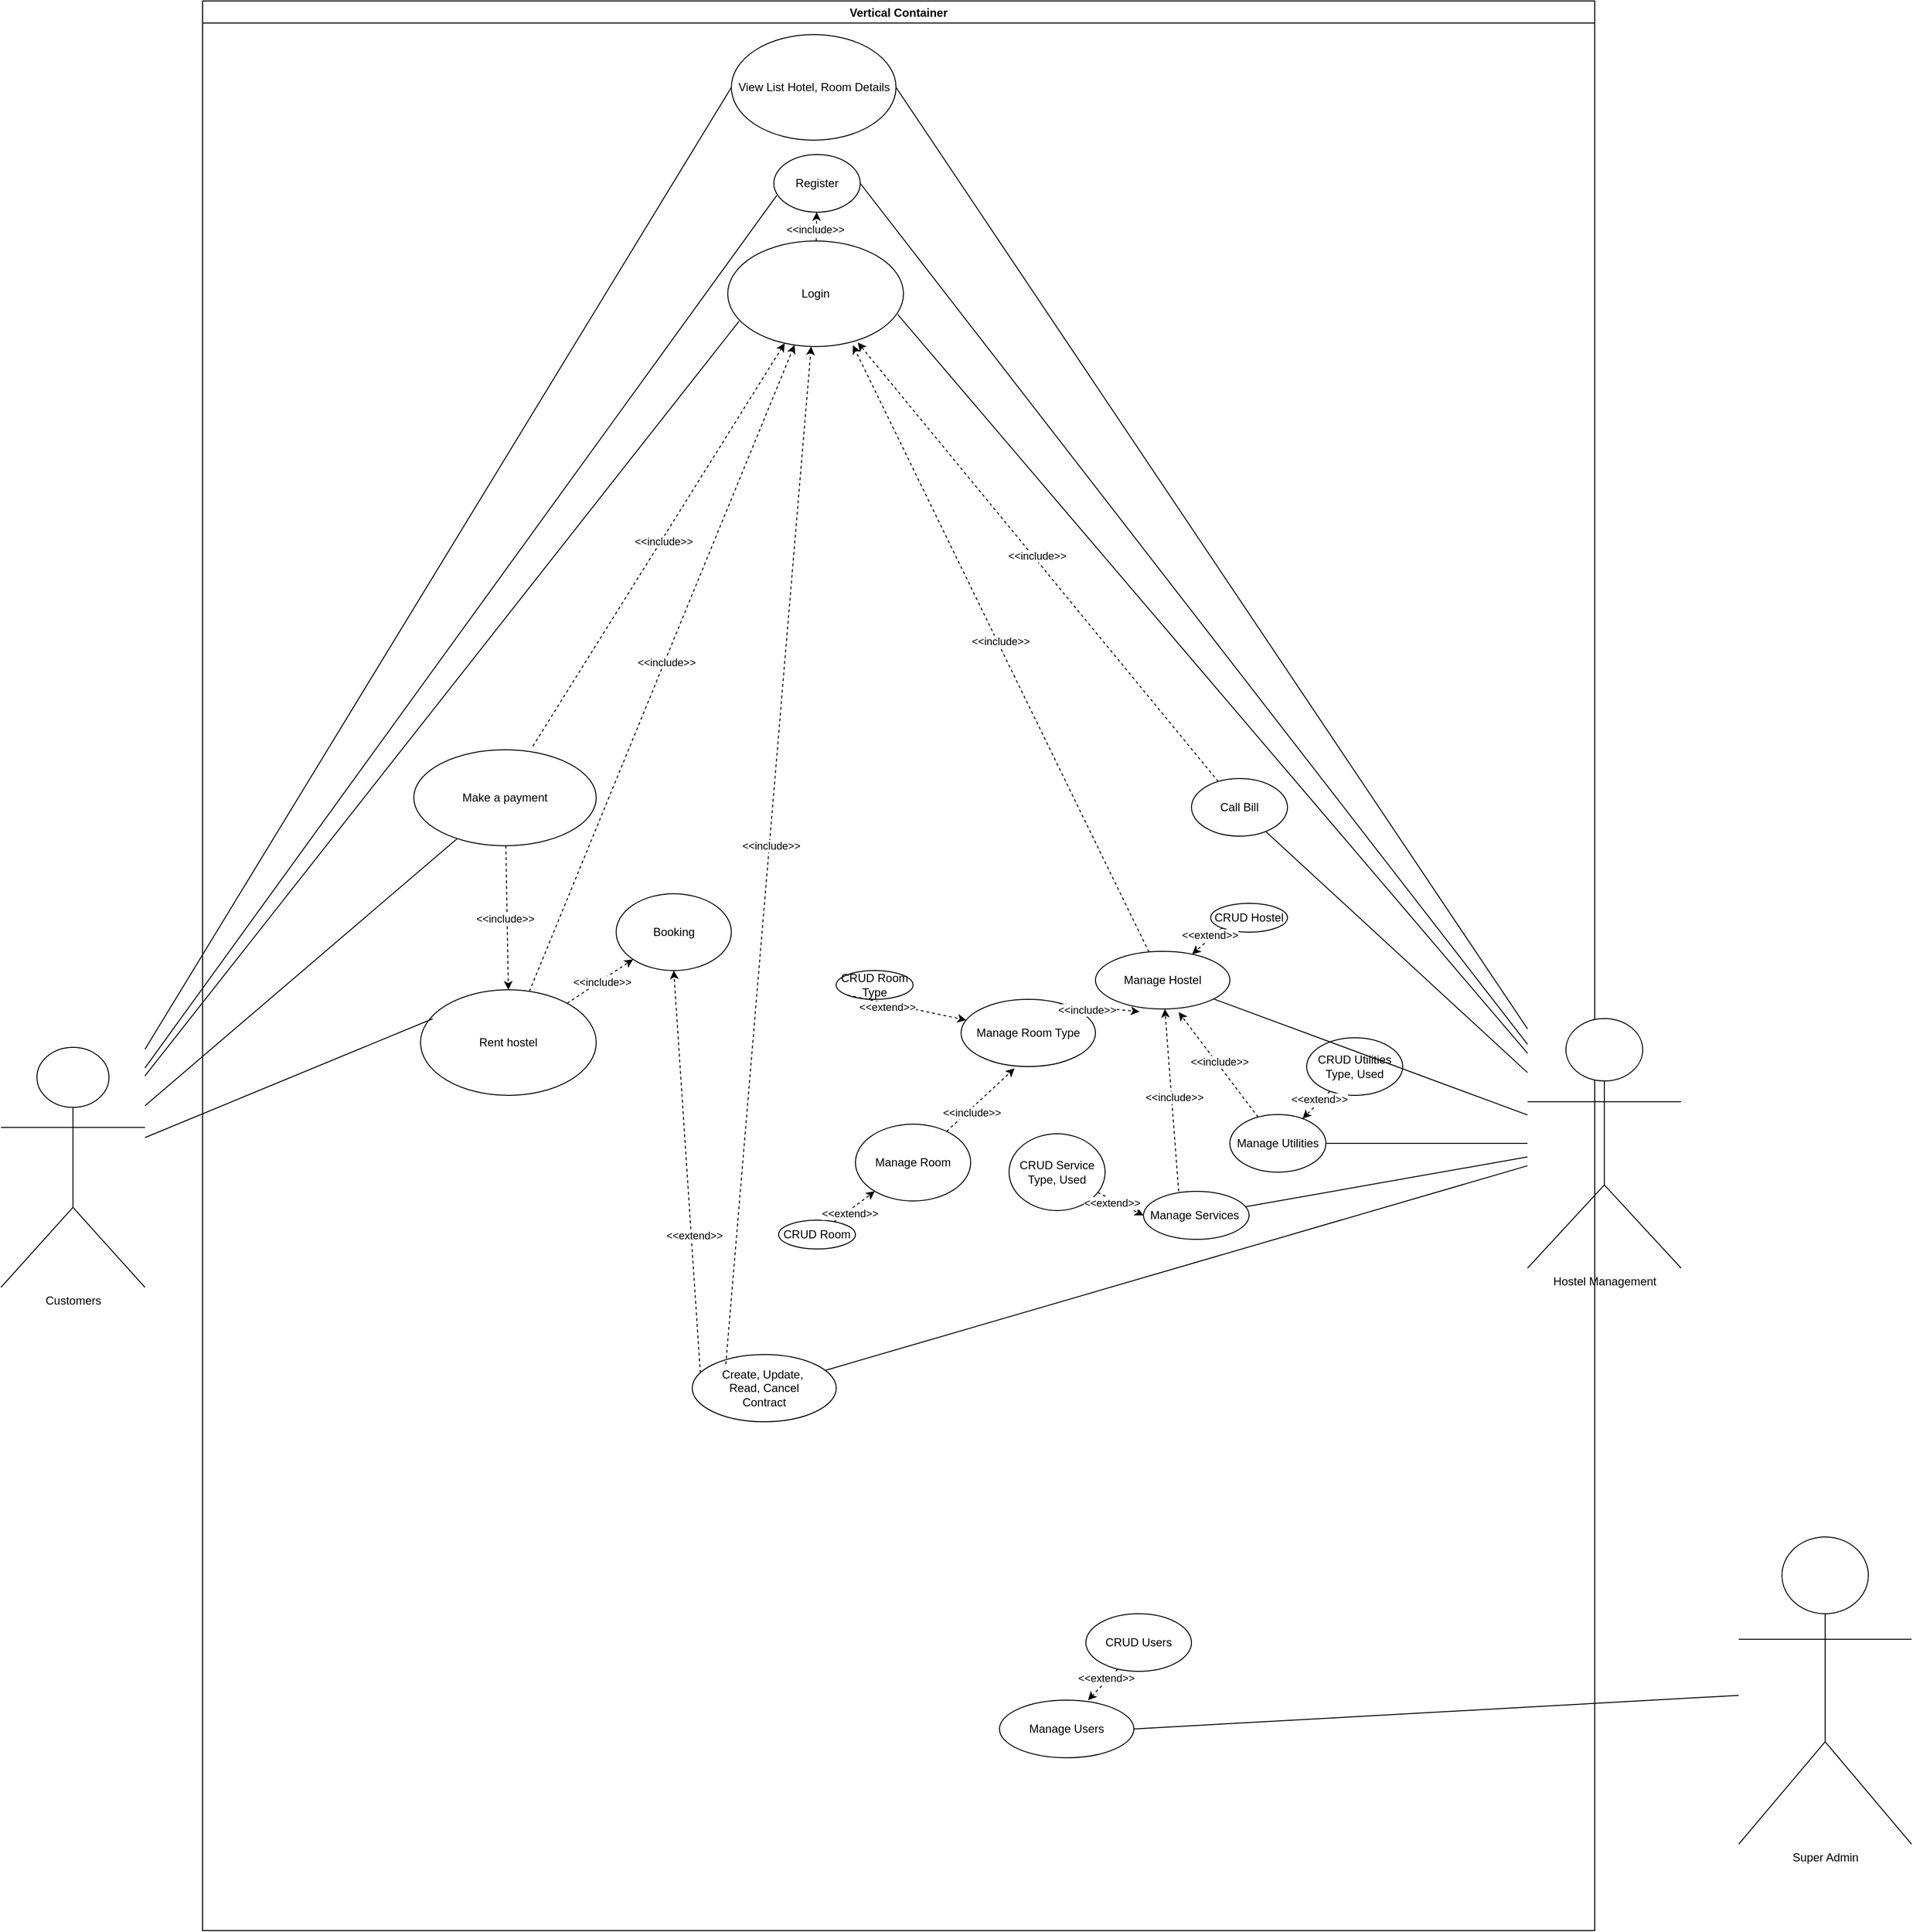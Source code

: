<mxfile version="19.0.1" type="github">
  <diagram name="Page-1" id="929967ad-93f9-6ef4-fab6-5d389245f69c">
    <mxGraphModel dx="1887" dy="2250" grid="1" gridSize="10" guides="1" tooltips="1" connect="1" arrows="1" fold="1" page="1" pageScale="1.5" pageWidth="1169" pageHeight="826" background="none" math="0" shadow="0">
      <root>
        <mxCell id="0" style=";html=1;" />
        <mxCell id="1" style=";html=1;" parent="0" />
        <mxCell id="IHum4n2YvxGAtm4zl33J-3" value="Vertical Container" style="swimlane;" parent="1" vertex="1">
          <mxGeometry x="320" y="-880" width="1450" height="2010" as="geometry" />
        </mxCell>
        <mxCell id="IHum4n2YvxGAtm4zl33J-27" value="" style="rounded=0;orthogonalLoop=1;jettySize=auto;html=1;dashed=1;" parent="IHum4n2YvxGAtm4zl33J-3" source="IHum4n2YvxGAtm4zl33J-10" target="IHum4n2YvxGAtm4zl33J-22" edge="1">
          <mxGeometry relative="1" as="geometry" />
        </mxCell>
        <mxCell id="IHum4n2YvxGAtm4zl33J-28" value="&amp;lt;&amp;lt;include&amp;gt;&amp;gt;" style="edgeLabel;html=1;align=center;verticalAlign=middle;resizable=0;points=[];" parent="IHum4n2YvxGAtm4zl33J-27" vertex="1" connectable="0">
          <mxGeometry x="-0.179" y="2" relative="1" as="geometry">
            <mxPoint as="offset" />
          </mxGeometry>
        </mxCell>
        <mxCell id="IHum4n2YvxGAtm4zl33J-10" value="Login" style="ellipse;whiteSpace=wrap;html=1;" parent="IHum4n2YvxGAtm4zl33J-3" vertex="1">
          <mxGeometry x="547" y="250" width="183" height="110" as="geometry" />
        </mxCell>
        <mxCell id="IHum4n2YvxGAtm4zl33J-22" value="Register" style="ellipse;whiteSpace=wrap;html=1;" parent="IHum4n2YvxGAtm4zl33J-3" vertex="1">
          <mxGeometry x="595" y="160" width="90" height="60" as="geometry" />
        </mxCell>
        <mxCell id="IHum4n2YvxGAtm4zl33J-29" value="View List Hotel, Room Details" style="ellipse;whiteSpace=wrap;html=1;" parent="IHum4n2YvxGAtm4zl33J-3" vertex="1">
          <mxGeometry x="550.75" y="35" width="171.5" height="110" as="geometry" />
        </mxCell>
        <mxCell id="IHum4n2YvxGAtm4zl33J-30" value="Manage Hostel" style="ellipse;whiteSpace=wrap;html=1;" parent="IHum4n2YvxGAtm4zl33J-3" vertex="1">
          <mxGeometry x="930" y="990" width="140" height="60" as="geometry" />
        </mxCell>
        <mxCell id="IHum4n2YvxGAtm4zl33J-33" value="Manage Room Type" style="ellipse;whiteSpace=wrap;html=1;" parent="IHum4n2YvxGAtm4zl33J-3" vertex="1">
          <mxGeometry x="790" y="1040" width="140" height="70" as="geometry" />
        </mxCell>
        <mxCell id="IHum4n2YvxGAtm4zl33J-34" value="" style="endArrow=classic;html=1;rounded=0;dashed=1;entryX=0.712;entryY=0.988;entryDx=0;entryDy=0;entryPerimeter=0;" parent="IHum4n2YvxGAtm4zl33J-3" source="IHum4n2YvxGAtm4zl33J-30" target="IHum4n2YvxGAtm4zl33J-10" edge="1">
          <mxGeometry width="50" height="50" relative="1" as="geometry">
            <mxPoint x="740" y="500" as="sourcePoint" />
            <mxPoint x="710" y="380" as="targetPoint" />
          </mxGeometry>
        </mxCell>
        <mxCell id="IHum4n2YvxGAtm4zl33J-35" value="&amp;lt;&amp;lt;include&amp;gt;&amp;gt;" style="edgeLabel;html=1;align=center;verticalAlign=middle;resizable=0;points=[];" parent="IHum4n2YvxGAtm4zl33J-34" vertex="1" connectable="0">
          <mxGeometry x="0.018" y="-2" relative="1" as="geometry">
            <mxPoint y="-1" as="offset" />
          </mxGeometry>
        </mxCell>
        <mxCell id="IHum4n2YvxGAtm4zl33J-44" value="" style="endArrow=classic;html=1;rounded=0;dashed=1;exitX=0.731;exitY=0.066;exitDx=0;exitDy=0;exitPerimeter=0;entryX=0.328;entryY=1.047;entryDx=0;entryDy=0;entryPerimeter=0;" parent="IHum4n2YvxGAtm4zl33J-3" source="IHum4n2YvxGAtm4zl33J-33" target="IHum4n2YvxGAtm4zl33J-30" edge="1">
          <mxGeometry width="50" height="50" relative="1" as="geometry">
            <mxPoint x="1040" y="610" as="sourcePoint" />
            <mxPoint x="1090" y="560" as="targetPoint" />
          </mxGeometry>
        </mxCell>
        <mxCell id="IHum4n2YvxGAtm4zl33J-45" value="&amp;lt;&amp;lt;include&amp;gt;&amp;gt;" style="edgeLabel;html=1;align=center;verticalAlign=middle;resizable=0;points=[];" parent="IHum4n2YvxGAtm4zl33J-44" vertex="1" connectable="0">
          <mxGeometry x="-0.317" y="-3" relative="1" as="geometry">
            <mxPoint as="offset" />
          </mxGeometry>
        </mxCell>
        <mxCell id="IHum4n2YvxGAtm4zl33J-46" value="Manage Room" style="ellipse;whiteSpace=wrap;html=1;" parent="IHum4n2YvxGAtm4zl33J-3" vertex="1">
          <mxGeometry x="680" y="1170" width="120" height="80" as="geometry" />
        </mxCell>
        <mxCell id="IHum4n2YvxGAtm4zl33J-47" value="" style="endArrow=classic;html=1;rounded=0;dashed=1;entryX=0.398;entryY=1.027;entryDx=0;entryDy=0;entryPerimeter=0;" parent="IHum4n2YvxGAtm4zl33J-3" source="IHum4n2YvxGAtm4zl33J-46" target="IHum4n2YvxGAtm4zl33J-33" edge="1">
          <mxGeometry width="50" height="50" relative="1" as="geometry">
            <mxPoint x="872.34" y="584.62" as="sourcePoint" />
            <mxPoint x="885.92" y="542.82" as="targetPoint" />
          </mxGeometry>
        </mxCell>
        <mxCell id="IHum4n2YvxGAtm4zl33J-48" value="&amp;lt;&amp;lt;include&amp;gt;&amp;gt;" style="edgeLabel;html=1;align=center;verticalAlign=middle;resizable=0;points=[];" parent="IHum4n2YvxGAtm4zl33J-47" vertex="1" connectable="0">
          <mxGeometry x="-0.317" y="-3" relative="1" as="geometry">
            <mxPoint as="offset" />
          </mxGeometry>
        </mxCell>
        <mxCell id="IHum4n2YvxGAtm4zl33J-52" value="CRUD Hostel" style="ellipse;whiteSpace=wrap;html=1;" parent="IHum4n2YvxGAtm4zl33J-3" vertex="1">
          <mxGeometry x="1050" y="940" width="80" height="30" as="geometry" />
        </mxCell>
        <mxCell id="IHum4n2YvxGAtm4zl33J-56" value="CRUD Room Type" style="ellipse;whiteSpace=wrap;html=1;" parent="IHum4n2YvxGAtm4zl33J-3" vertex="1">
          <mxGeometry x="660" y="1010" width="80" height="30" as="geometry" />
        </mxCell>
        <mxCell id="IHum4n2YvxGAtm4zl33J-58" value="" style="endArrow=classic;html=1;rounded=0;dashed=1;exitX=0;exitY=1;exitDx=0;exitDy=0;" parent="IHum4n2YvxGAtm4zl33J-3" source="IHum4n2YvxGAtm4zl33J-56" target="IHum4n2YvxGAtm4zl33J-33" edge="1">
          <mxGeometry width="50" height="50" relative="1" as="geometry">
            <mxPoint x="1110.758" y="1024.765" as="sourcePoint" />
            <mxPoint x="825.72" y="651.89" as="targetPoint" />
          </mxGeometry>
        </mxCell>
        <mxCell id="IHum4n2YvxGAtm4zl33J-59" value="&amp;lt;&amp;lt;extend&amp;gt;&amp;gt;" style="edgeLabel;html=1;align=center;verticalAlign=middle;resizable=0;points=[];" parent="IHum4n2YvxGAtm4zl33J-58" vertex="1" connectable="0">
          <mxGeometry x="-0.317" y="-3" relative="1" as="geometry">
            <mxPoint as="offset" />
          </mxGeometry>
        </mxCell>
        <mxCell id="IHum4n2YvxGAtm4zl33J-60" style="edgeStyle=orthogonalEdgeStyle;rounded=0;orthogonalLoop=1;jettySize=auto;html=1;exitX=0.5;exitY=1;exitDx=0;exitDy=0;dashed=1;" parent="IHum4n2YvxGAtm4zl33J-3" source="IHum4n2YvxGAtm4zl33J-52" target="IHum4n2YvxGAtm4zl33J-52" edge="1">
          <mxGeometry relative="1" as="geometry" />
        </mxCell>
        <mxCell id="IHum4n2YvxGAtm4zl33J-50" value="" style="endArrow=classic;html=1;rounded=0;dashed=1;exitX=0;exitY=1;exitDx=0;exitDy=0;" parent="IHum4n2YvxGAtm4zl33J-3" source="IHum4n2YvxGAtm4zl33J-52" target="IHum4n2YvxGAtm4zl33J-30" edge="1">
          <mxGeometry width="50" height="50" relative="1" as="geometry">
            <mxPoint x="940" y="550" as="sourcePoint" />
            <mxPoint x="880" y="470" as="targetPoint" />
          </mxGeometry>
        </mxCell>
        <mxCell id="IHum4n2YvxGAtm4zl33J-51" value="&amp;lt;&amp;lt;extend&amp;gt;&amp;gt;" style="edgeLabel;html=1;align=center;verticalAlign=middle;resizable=0;points=[];" parent="IHum4n2YvxGAtm4zl33J-50" vertex="1" connectable="0">
          <mxGeometry x="-0.317" y="-3" relative="1" as="geometry">
            <mxPoint as="offset" />
          </mxGeometry>
        </mxCell>
        <mxCell id="IHum4n2YvxGAtm4zl33J-61" value="CRUD Room" style="ellipse;whiteSpace=wrap;html=1;" parent="IHum4n2YvxGAtm4zl33J-3" vertex="1">
          <mxGeometry x="600" y="1270" width="80" height="30" as="geometry" />
        </mxCell>
        <mxCell id="IHum4n2YvxGAtm4zl33J-65" value="" style="endArrow=classic;html=1;rounded=0;dashed=1;" parent="IHum4n2YvxGAtm4zl33J-3" source="IHum4n2YvxGAtm4zl33J-61" target="IHum4n2YvxGAtm4zl33J-46" edge="1">
          <mxGeometry width="50" height="50" relative="1" as="geometry">
            <mxPoint x="910" y="683" as="sourcePoint" />
            <mxPoint x="630" y="720" as="targetPoint" />
          </mxGeometry>
        </mxCell>
        <mxCell id="IHum4n2YvxGAtm4zl33J-66" value="&amp;lt;&amp;lt;extend&amp;gt;&amp;gt;" style="edgeLabel;html=1;align=center;verticalAlign=middle;resizable=0;points=[];" parent="IHum4n2YvxGAtm4zl33J-65" vertex="1" connectable="0">
          <mxGeometry x="-0.317" y="-3" relative="1" as="geometry">
            <mxPoint as="offset" />
          </mxGeometry>
        </mxCell>
        <mxCell id="IHum4n2YvxGAtm4zl33J-68" value="Rent hostel" style="ellipse;whiteSpace=wrap;html=1;" parent="IHum4n2YvxGAtm4zl33J-3" vertex="1">
          <mxGeometry x="227" y="1030" width="183" height="110" as="geometry" />
        </mxCell>
        <mxCell id="IHum4n2YvxGAtm4zl33J-71" value="" style="endArrow=classic;html=1;rounded=0;dashed=1;" parent="IHum4n2YvxGAtm4zl33J-3" source="IHum4n2YvxGAtm4zl33J-68" target="IHum4n2YvxGAtm4zl33J-10" edge="1">
          <mxGeometry width="50" height="50" relative="1" as="geometry">
            <mxPoint x="844.079" y="520.091" as="sourcePoint" />
            <mxPoint x="713.259" y="353.855" as="targetPoint" />
          </mxGeometry>
        </mxCell>
        <mxCell id="IHum4n2YvxGAtm4zl33J-72" value="&amp;lt;&amp;lt;include&amp;gt;&amp;gt;" style="edgeLabel;html=1;align=center;verticalAlign=middle;resizable=0;points=[];" parent="IHum4n2YvxGAtm4zl33J-71" vertex="1" connectable="0">
          <mxGeometry x="0.018" y="-2" relative="1" as="geometry">
            <mxPoint y="-1" as="offset" />
          </mxGeometry>
        </mxCell>
        <mxCell id="IHum4n2YvxGAtm4zl33J-73" value="Create, Update,&amp;nbsp;&lt;br&gt;Read, Cancel&lt;br&gt;&amp;nbsp;Contract&amp;nbsp;" style="ellipse;whiteSpace=wrap;html=1;" parent="IHum4n2YvxGAtm4zl33J-3" vertex="1">
          <mxGeometry x="510" y="1410" width="150" height="70" as="geometry" />
        </mxCell>
        <mxCell id="IHum4n2YvxGAtm4zl33J-77" value="Manage Services&amp;nbsp;" style="ellipse;whiteSpace=wrap;html=1;" parent="IHum4n2YvxGAtm4zl33J-3" vertex="1">
          <mxGeometry x="980" y="1240" width="110" height="50" as="geometry" />
        </mxCell>
        <mxCell id="IHum4n2YvxGAtm4zl33J-78" value="Booking" style="ellipse;whiteSpace=wrap;html=1;" parent="IHum4n2YvxGAtm4zl33J-3" vertex="1">
          <mxGeometry x="430.75" y="930" width="120" height="80" as="geometry" />
        </mxCell>
        <mxCell id="IHum4n2YvxGAtm4zl33J-79" value="D" style="endArrow=classic;html=1;rounded=0;dashed=1;" parent="IHum4n2YvxGAtm4zl33J-3" source="IHum4n2YvxGAtm4zl33J-68" target="IHum4n2YvxGAtm4zl33J-78" edge="1">
          <mxGeometry width="50" height="50" relative="1" as="geometry">
            <mxPoint x="434.086" y="499.99" as="sourcePoint" />
            <mxPoint x="596.204" y="360.132" as="targetPoint" />
          </mxGeometry>
        </mxCell>
        <mxCell id="IHum4n2YvxGAtm4zl33J-80" value="&amp;lt;&amp;lt;include&amp;gt;&amp;gt;" style="edgeLabel;html=1;align=center;verticalAlign=middle;resizable=0;points=[];" parent="IHum4n2YvxGAtm4zl33J-79" vertex="1" connectable="0">
          <mxGeometry x="0.018" y="-2" relative="1" as="geometry">
            <mxPoint y="-1" as="offset" />
          </mxGeometry>
        </mxCell>
        <mxCell id="IHum4n2YvxGAtm4zl33J-83" value="" style="endArrow=classic;html=1;rounded=0;dashed=1;" parent="IHum4n2YvxGAtm4zl33J-3" target="IHum4n2YvxGAtm4zl33J-10" edge="1">
          <mxGeometry width="50" height="50" relative="1" as="geometry">
            <mxPoint x="545" y="1420" as="sourcePoint" />
            <mxPoint x="713.259" y="353.855" as="targetPoint" />
          </mxGeometry>
        </mxCell>
        <mxCell id="IHum4n2YvxGAtm4zl33J-84" value="&amp;lt;&amp;lt;include&amp;gt;&amp;gt;" style="edgeLabel;html=1;align=center;verticalAlign=middle;resizable=0;points=[];" parent="IHum4n2YvxGAtm4zl33J-83" vertex="1" connectable="0">
          <mxGeometry x="0.018" y="-2" relative="1" as="geometry">
            <mxPoint y="-1" as="offset" />
          </mxGeometry>
        </mxCell>
        <mxCell id="IHum4n2YvxGAtm4zl33J-91" value="CRUD Service Type, Used" style="ellipse;whiteSpace=wrap;html=1;" parent="IHum4n2YvxGAtm4zl33J-3" vertex="1">
          <mxGeometry x="840" y="1180" width="100" height="80" as="geometry" />
        </mxCell>
        <mxCell id="IHum4n2YvxGAtm4zl33J-92" value="" style="endArrow=classic;html=1;rounded=0;dashed=1;entryX=0;entryY=0.5;entryDx=0;entryDy=0;" parent="IHum4n2YvxGAtm4zl33J-3" source="IHum4n2YvxGAtm4zl33J-91" target="IHum4n2YvxGAtm4zl33J-77" edge="1">
          <mxGeometry width="50" height="50" relative="1" as="geometry">
            <mxPoint x="720" y="565" as="sourcePoint" />
            <mxPoint x="782.04" y="587.5" as="targetPoint" />
          </mxGeometry>
        </mxCell>
        <mxCell id="IHum4n2YvxGAtm4zl33J-93" value="&amp;lt;&amp;lt;extend&amp;gt;&amp;gt;" style="edgeLabel;html=1;align=center;verticalAlign=middle;resizable=0;points=[];" parent="IHum4n2YvxGAtm4zl33J-92" vertex="1" connectable="0">
          <mxGeometry x="-0.317" y="-3" relative="1" as="geometry">
            <mxPoint as="offset" />
          </mxGeometry>
        </mxCell>
        <mxCell id="IHum4n2YvxGAtm4zl33J-94" value="Manage Utilities" style="ellipse;whiteSpace=wrap;html=1;" parent="IHum4n2YvxGAtm4zl33J-3" vertex="1">
          <mxGeometry x="1070" y="1160" width="100" height="60" as="geometry" />
        </mxCell>
        <mxCell id="IHum4n2YvxGAtm4zl33J-95" value="CRUD Utilities&lt;br&gt;Type, Used" style="ellipse;whiteSpace=wrap;html=1;" parent="IHum4n2YvxGAtm4zl33J-3" vertex="1">
          <mxGeometry x="1150" y="1080" width="100" height="60" as="geometry" />
        </mxCell>
        <mxCell id="IHum4n2YvxGAtm4zl33J-96" value="" style="endArrow=classic;html=1;rounded=0;dashed=1;" parent="IHum4n2YvxGAtm4zl33J-3" source="IHum4n2YvxGAtm4zl33J-95" target="IHum4n2YvxGAtm4zl33J-94" edge="1">
          <mxGeometry width="50" height="50" relative="1" as="geometry">
            <mxPoint x="513" y="895" as="sourcePoint" />
            <mxPoint x="568.924" y="953.134" as="targetPoint" />
          </mxGeometry>
        </mxCell>
        <mxCell id="IHum4n2YvxGAtm4zl33J-97" value="&amp;lt;&amp;lt;extend&amp;gt;&amp;gt;" style="edgeLabel;html=1;align=center;verticalAlign=middle;resizable=0;points=[];" parent="IHum4n2YvxGAtm4zl33J-96" vertex="1" connectable="0">
          <mxGeometry x="-0.317" y="-3" relative="1" as="geometry">
            <mxPoint as="offset" />
          </mxGeometry>
        </mxCell>
        <mxCell id="IHum4n2YvxGAtm4zl33J-100" value="" style="endArrow=classic;html=1;rounded=0;dashed=1;exitX=0.333;exitY=0;exitDx=0;exitDy=0;exitPerimeter=0;" parent="IHum4n2YvxGAtm4zl33J-3" source="IHum4n2YvxGAtm4zl33J-77" target="IHum4n2YvxGAtm4zl33J-30" edge="1">
          <mxGeometry width="50" height="50" relative="1" as="geometry">
            <mxPoint x="1020" y="1230" as="sourcePoint" />
            <mxPoint x="943.04" y="540" as="targetPoint" />
          </mxGeometry>
        </mxCell>
        <mxCell id="IHum4n2YvxGAtm4zl33J-101" value="&amp;lt;&amp;lt;include&amp;gt;&amp;gt;" style="edgeLabel;html=1;align=center;verticalAlign=middle;resizable=0;points=[];" parent="IHum4n2YvxGAtm4zl33J-100" vertex="1" connectable="0">
          <mxGeometry x="0.018" y="-2" relative="1" as="geometry">
            <mxPoint y="-1" as="offset" />
          </mxGeometry>
        </mxCell>
        <mxCell id="IHum4n2YvxGAtm4zl33J-106" value="Call Bill" style="ellipse;whiteSpace=wrap;html=1;" parent="IHum4n2YvxGAtm4zl33J-3" vertex="1">
          <mxGeometry x="1030" y="810" width="100" height="60" as="geometry" />
        </mxCell>
        <mxCell id="IHum4n2YvxGAtm4zl33J-108" value="Make a payment" style="ellipse;whiteSpace=wrap;html=1;" parent="IHum4n2YvxGAtm4zl33J-3" vertex="1">
          <mxGeometry x="220" y="780" width="190" height="100" as="geometry" />
        </mxCell>
        <mxCell id="IHum4n2YvxGAtm4zl33J-111" value="" style="endArrow=classic;html=1;rounded=0;dashed=1;exitX=0.653;exitY=-0.038;exitDx=0;exitDy=0;exitPerimeter=0;" parent="IHum4n2YvxGAtm4zl33J-3" source="IHum4n2YvxGAtm4zl33J-108" target="IHum4n2YvxGAtm4zl33J-10" edge="1">
          <mxGeometry width="50" height="50" relative="1" as="geometry">
            <mxPoint x="433.926" y="499.923" as="sourcePoint" />
            <mxPoint x="596.272" y="360.16" as="targetPoint" />
          </mxGeometry>
        </mxCell>
        <mxCell id="IHum4n2YvxGAtm4zl33J-112" value="&amp;lt;&amp;lt;include&amp;gt;&amp;gt;" style="edgeLabel;html=1;align=center;verticalAlign=middle;resizable=0;points=[];" parent="IHum4n2YvxGAtm4zl33J-111" vertex="1" connectable="0">
          <mxGeometry x="0.018" y="-2" relative="1" as="geometry">
            <mxPoint y="-1" as="offset" />
          </mxGeometry>
        </mxCell>
        <mxCell id="IHum4n2YvxGAtm4zl33J-113" value="" style="endArrow=classic;html=1;rounded=0;dashed=1;entryX=0.74;entryY=0.962;entryDx=0;entryDy=0;entryPerimeter=0;" parent="IHum4n2YvxGAtm4zl33J-3" source="IHum4n2YvxGAtm4zl33J-106" target="IHum4n2YvxGAtm4zl33J-10" edge="1">
          <mxGeometry width="50" height="50" relative="1" as="geometry">
            <mxPoint x="608.112" y="1170.008" as="sourcePoint" />
            <mxPoint x="628.5" y="600" as="targetPoint" />
          </mxGeometry>
        </mxCell>
        <mxCell id="IHum4n2YvxGAtm4zl33J-114" value="&amp;lt;&amp;lt;include&amp;gt;&amp;gt;" style="edgeLabel;html=1;align=center;verticalAlign=middle;resizable=0;points=[];" parent="IHum4n2YvxGAtm4zl33J-113" vertex="1" connectable="0">
          <mxGeometry x="0.018" y="-2" relative="1" as="geometry">
            <mxPoint y="-1" as="offset" />
          </mxGeometry>
        </mxCell>
        <mxCell id="IHum4n2YvxGAtm4zl33J-119" value="" style="endArrow=classic;html=1;rounded=0;dashed=1;exitX=0.056;exitY=0.271;exitDx=0;exitDy=0;exitPerimeter=0;entryX=0.5;entryY=1;entryDx=0;entryDy=0;" parent="IHum4n2YvxGAtm4zl33J-3" source="IHum4n2YvxGAtm4zl33J-73" target="IHum4n2YvxGAtm4zl33J-78" edge="1">
          <mxGeometry width="50" height="50" relative="1" as="geometry">
            <mxPoint x="1070.758" y="975.235" as="sourcePoint" />
            <mxPoint x="1040.095" y="1002.914" as="targetPoint" />
          </mxGeometry>
        </mxCell>
        <mxCell id="IHum4n2YvxGAtm4zl33J-120" value="&amp;lt;&amp;lt;extend&amp;gt;&amp;gt;" style="edgeLabel;html=1;align=center;verticalAlign=middle;resizable=0;points=[];" parent="IHum4n2YvxGAtm4zl33J-119" vertex="1" connectable="0">
          <mxGeometry x="-0.317" y="-3" relative="1" as="geometry">
            <mxPoint as="offset" />
          </mxGeometry>
        </mxCell>
        <mxCell id="IHum4n2YvxGAtm4zl33J-121" value="D" style="endArrow=classic;html=1;rounded=0;dashed=1;entryX=0.5;entryY=0;entryDx=0;entryDy=0;" parent="IHum4n2YvxGAtm4zl33J-3" source="IHum4n2YvxGAtm4zl33J-108" target="IHum4n2YvxGAtm4zl33J-68" edge="1">
          <mxGeometry width="50" height="50" relative="1" as="geometry">
            <mxPoint x="389.508" y="1054.01" as="sourcePoint" />
            <mxPoint x="310" y="1020" as="targetPoint" />
          </mxGeometry>
        </mxCell>
        <mxCell id="IHum4n2YvxGAtm4zl33J-122" value="&amp;lt;&amp;lt;include&amp;gt;&amp;gt;" style="edgeLabel;html=1;align=center;verticalAlign=middle;resizable=0;points=[];" parent="IHum4n2YvxGAtm4zl33J-121" vertex="1" connectable="0">
          <mxGeometry x="0.018" y="-2" relative="1" as="geometry">
            <mxPoint y="-1" as="offset" />
          </mxGeometry>
        </mxCell>
        <mxCell id="IHum4n2YvxGAtm4zl33J-128" value="" style="endArrow=classic;html=1;rounded=0;dashed=1;entryX=0.619;entryY=1.056;entryDx=0;entryDy=0;entryPerimeter=0;" parent="IHum4n2YvxGAtm4zl33J-3" source="IHum4n2YvxGAtm4zl33J-94" target="IHum4n2YvxGAtm4zl33J-30" edge="1">
          <mxGeometry width="50" height="50" relative="1" as="geometry">
            <mxPoint x="1030" y="1240" as="sourcePoint" />
            <mxPoint x="1012.855" y="1059.975" as="targetPoint" />
          </mxGeometry>
        </mxCell>
        <mxCell id="IHum4n2YvxGAtm4zl33J-129" value="&amp;lt;&amp;lt;include&amp;gt;&amp;gt;" style="edgeLabel;html=1;align=center;verticalAlign=middle;resizable=0;points=[];" parent="IHum4n2YvxGAtm4zl33J-128" vertex="1" connectable="0">
          <mxGeometry x="0.018" y="-2" relative="1" as="geometry">
            <mxPoint y="-1" as="offset" />
          </mxGeometry>
        </mxCell>
        <mxCell id="JrmLMjCvReADZD9L9RyS-4" value="Manage Users" style="ellipse;whiteSpace=wrap;html=1;" parent="IHum4n2YvxGAtm4zl33J-3" vertex="1">
          <mxGeometry x="830" y="1770" width="140" height="60" as="geometry" />
        </mxCell>
        <mxCell id="JrmLMjCvReADZD9L9RyS-6" value="CRUD Users" style="ellipse;whiteSpace=wrap;html=1;" parent="IHum4n2YvxGAtm4zl33J-3" vertex="1">
          <mxGeometry x="920" y="1680" width="110" height="60" as="geometry" />
        </mxCell>
        <mxCell id="JrmLMjCvReADZD9L9RyS-7" value="" style="endArrow=classic;html=1;rounded=0;dashed=1;exitX=0.302;exitY=0.96;exitDx=0;exitDy=0;exitPerimeter=0;" parent="IHum4n2YvxGAtm4zl33J-3" source="JrmLMjCvReADZD9L9RyS-6" edge="1">
          <mxGeometry width="50" height="50" relative="1" as="geometry">
            <mxPoint x="950.002" y="1744.09" as="sourcePoint" />
            <mxPoint x="922.236" y="1770.002" as="targetPoint" />
          </mxGeometry>
        </mxCell>
        <mxCell id="JrmLMjCvReADZD9L9RyS-8" value="&amp;lt;&amp;lt;extend&amp;gt;&amp;gt;" style="edgeLabel;html=1;align=center;verticalAlign=middle;resizable=0;points=[];" parent="JrmLMjCvReADZD9L9RyS-7" vertex="1" connectable="0">
          <mxGeometry x="-0.317" y="-3" relative="1" as="geometry">
            <mxPoint as="offset" />
          </mxGeometry>
        </mxCell>
        <mxCell id="VakqpAwyBo6jPaVr7ewB-4" style="edgeStyle=none;rounded=0;orthogonalLoop=1;jettySize=auto;html=1;exitX=1;exitY=0;exitDx=0;exitDy=0;" parent="IHum4n2YvxGAtm4zl33J-3" source="IHum4n2YvxGAtm4zl33J-95" target="IHum4n2YvxGAtm4zl33J-95" edge="1">
          <mxGeometry relative="1" as="geometry" />
        </mxCell>
        <mxCell id="IHum4n2YvxGAtm4zl33J-4" value="Customers" style="shape=umlActor;verticalLabelPosition=bottom;verticalAlign=top;html=1;outlineConnect=0;" parent="1" vertex="1">
          <mxGeometry x="110" y="210" width="150" height="250" as="geometry" />
        </mxCell>
        <mxCell id="IHum4n2YvxGAtm4zl33J-9" value="Hostel Management" style="shape=umlActor;verticalLabelPosition=bottom;verticalAlign=top;html=1;outlineConnect=0;" parent="1" vertex="1">
          <mxGeometry x="1700" y="180" width="160" height="260" as="geometry" />
        </mxCell>
        <mxCell id="IHum4n2YvxGAtm4zl33J-17" value="" style="endArrow=none;html=1;rounded=0;entryX=0.968;entryY=0.697;entryDx=0;entryDy=0;entryPerimeter=0;" parent="1" source="IHum4n2YvxGAtm4zl33J-9" target="IHum4n2YvxGAtm4zl33J-10" edge="1">
          <mxGeometry width="50" height="50" relative="1" as="geometry">
            <mxPoint x="800" y="220" as="sourcePoint" />
            <mxPoint x="850" y="170" as="targetPoint" />
          </mxGeometry>
        </mxCell>
        <mxCell id="IHum4n2YvxGAtm4zl33J-19" value="" style="endArrow=none;html=1;rounded=0;entryX=0.065;entryY=0.759;entryDx=0;entryDy=0;entryPerimeter=0;" parent="1" source="IHum4n2YvxGAtm4zl33J-4" target="IHum4n2YvxGAtm4zl33J-10" edge="1">
          <mxGeometry width="50" height="50" relative="1" as="geometry">
            <mxPoint x="800" y="220" as="sourcePoint" />
            <mxPoint x="760" y="190" as="targetPoint" />
          </mxGeometry>
        </mxCell>
        <mxCell id="IHum4n2YvxGAtm4zl33J-31" value="" style="endArrow=none;html=1;rounded=0;entryX=0;entryY=0.5;entryDx=0;entryDy=0;" parent="1" source="IHum4n2YvxGAtm4zl33J-4" target="IHum4n2YvxGAtm4zl33J-29" edge="1">
          <mxGeometry width="50" height="50" relative="1" as="geometry">
            <mxPoint x="940" y="330" as="sourcePoint" />
            <mxPoint x="990" y="280" as="targetPoint" />
          </mxGeometry>
        </mxCell>
        <mxCell id="IHum4n2YvxGAtm4zl33J-32" value="" style="endArrow=none;html=1;rounded=0;entryX=1;entryY=0.5;entryDx=0;entryDy=0;" parent="1" source="IHum4n2YvxGAtm4zl33J-9" target="IHum4n2YvxGAtm4zl33J-29" edge="1">
          <mxGeometry width="50" height="50" relative="1" as="geometry">
            <mxPoint x="940" y="330" as="sourcePoint" />
            <mxPoint x="990" y="280" as="targetPoint" />
          </mxGeometry>
        </mxCell>
        <mxCell id="IHum4n2YvxGAtm4zl33J-36" value="" style="endArrow=none;html=1;rounded=0;" parent="1" source="IHum4n2YvxGAtm4zl33J-30" target="IHum4n2YvxGAtm4zl33J-9" edge="1">
          <mxGeometry width="50" height="50" relative="1" as="geometry">
            <mxPoint x="1170" y="350" as="sourcePoint" />
            <mxPoint x="990" y="280" as="targetPoint" />
          </mxGeometry>
        </mxCell>
        <mxCell id="IHum4n2YvxGAtm4zl33J-69" value="" style="endArrow=none;html=1;rounded=0;exitX=0.069;exitY=0.275;exitDx=0;exitDy=0;exitPerimeter=0;" parent="1" source="IHum4n2YvxGAtm4zl33J-68" target="IHum4n2YvxGAtm4zl33J-4" edge="1">
          <mxGeometry width="50" height="50" relative="1" as="geometry">
            <mxPoint x="1030" y="660" as="sourcePoint" />
            <mxPoint x="1080" y="610" as="targetPoint" />
          </mxGeometry>
        </mxCell>
        <mxCell id="IHum4n2YvxGAtm4zl33J-74" value="" style="endArrow=none;html=1;rounded=0;" parent="1" source="IHum4n2YvxGAtm4zl33J-73" target="IHum4n2YvxGAtm4zl33J-9" edge="1">
          <mxGeometry width="50" height="50" relative="1" as="geometry">
            <mxPoint x="1030" y="600" as="sourcePoint" />
            <mxPoint x="1080" y="550" as="targetPoint" />
          </mxGeometry>
        </mxCell>
        <mxCell id="IHum4n2YvxGAtm4zl33J-86" value="" style="endArrow=none;html=1;rounded=0;" parent="1" source="IHum4n2YvxGAtm4zl33J-77" target="IHum4n2YvxGAtm4zl33J-9" edge="1">
          <mxGeometry width="50" height="50" relative="1" as="geometry">
            <mxPoint x="1020" y="760" as="sourcePoint" />
            <mxPoint x="1070" y="710" as="targetPoint" />
          </mxGeometry>
        </mxCell>
        <mxCell id="IHum4n2YvxGAtm4zl33J-107" value="" style="endArrow=none;html=1;rounded=0;" parent="1" source="IHum4n2YvxGAtm4zl33J-106" target="IHum4n2YvxGAtm4zl33J-9" edge="1">
          <mxGeometry width="50" height="50" relative="1" as="geometry">
            <mxPoint x="1020" y="790" as="sourcePoint" />
            <mxPoint x="1070" y="740" as="targetPoint" />
          </mxGeometry>
        </mxCell>
        <mxCell id="IHum4n2YvxGAtm4zl33J-109" value="" style="endArrow=none;html=1;rounded=0;" parent="1" source="IHum4n2YvxGAtm4zl33J-108" target="IHum4n2YvxGAtm4zl33J-4" edge="1">
          <mxGeometry width="50" height="50" relative="1" as="geometry">
            <mxPoint x="1020" y="890" as="sourcePoint" />
            <mxPoint x="1070" y="840" as="targetPoint" />
          </mxGeometry>
        </mxCell>
        <mxCell id="IHum4n2YvxGAtm4zl33J-130" value="" style="endArrow=none;html=1;rounded=0;" parent="1" source="IHum4n2YvxGAtm4zl33J-94" target="IHum4n2YvxGAtm4zl33J-9" edge="1">
          <mxGeometry width="50" height="50" relative="1" as="geometry">
            <mxPoint x="1405.662" y="395.268" as="sourcePoint" />
            <mxPoint x="1710" y="335.632" as="targetPoint" />
          </mxGeometry>
        </mxCell>
        <mxCell id="JrmLMjCvReADZD9L9RyS-1" value="Super Admin" style="shape=umlActor;verticalLabelPosition=bottom;verticalAlign=top;html=1;outlineConnect=0;" parent="1" vertex="1">
          <mxGeometry x="1920" y="720" width="180" height="320" as="geometry" />
        </mxCell>
        <mxCell id="JrmLMjCvReADZD9L9RyS-5" value="" style="endArrow=none;html=1;rounded=0;exitX=1;exitY=0.5;exitDx=0;exitDy=0;" parent="1" source="JrmLMjCvReADZD9L9RyS-4" target="JrmLMjCvReADZD9L9RyS-1" edge="1">
          <mxGeometry width="50" height="50" relative="1" as="geometry">
            <mxPoint x="1650" y="650" as="sourcePoint" />
            <mxPoint x="1700" y="600" as="targetPoint" />
          </mxGeometry>
        </mxCell>
        <mxCell id="VakqpAwyBo6jPaVr7ewB-1" value="" style="endArrow=none;html=1;rounded=0;entryX=0.033;entryY=0.711;entryDx=0;entryDy=0;entryPerimeter=0;" parent="1" source="IHum4n2YvxGAtm4zl33J-4" target="IHum4n2YvxGAtm4zl33J-22" edge="1">
          <mxGeometry width="50" height="50" relative="1" as="geometry">
            <mxPoint x="1030" y="-120" as="sourcePoint" />
            <mxPoint x="1080" y="-170" as="targetPoint" />
          </mxGeometry>
        </mxCell>
        <mxCell id="VakqpAwyBo6jPaVr7ewB-2" value="" style="endArrow=none;html=1;rounded=0;entryX=1;entryY=0.5;entryDx=0;entryDy=0;" parent="1" source="IHum4n2YvxGAtm4zl33J-9" target="IHum4n2YvxGAtm4zl33J-22" edge="1">
          <mxGeometry width="50" height="50" relative="1" as="geometry">
            <mxPoint x="1030" y="-120" as="sourcePoint" />
            <mxPoint x="1080" y="-170" as="targetPoint" />
          </mxGeometry>
        </mxCell>
      </root>
    </mxGraphModel>
  </diagram>
</mxfile>
